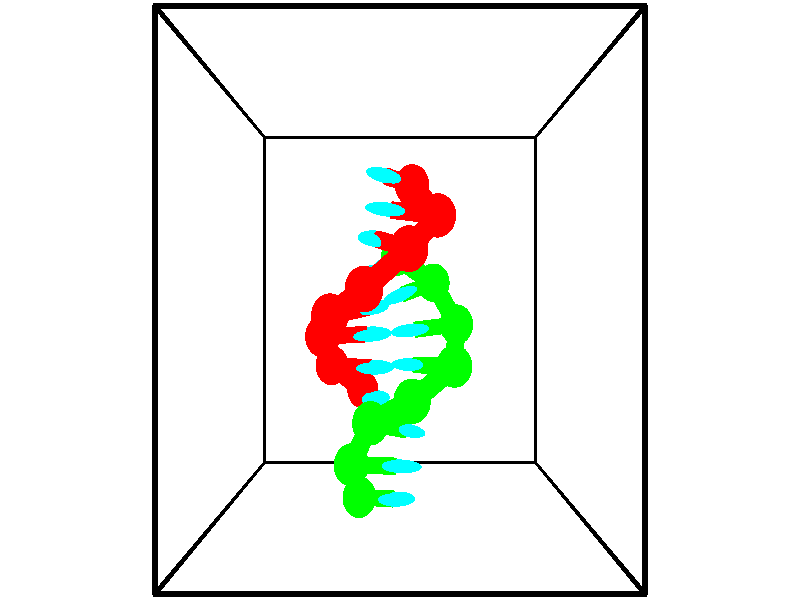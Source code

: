 // switches for output
#declare DRAW_BASES = 1; // possible values are 0, 1; only relevant for DNA ribbons
#declare DRAW_BASES_TYPE = 3; // possible values are 1, 2, 3; only relevant for DNA ribbons
#declare DRAW_FOG = 0; // set to 1 to enable fog

#include "colors.inc"

#include "transforms.inc"
background { rgb <1, 1, 1>}

#default {
   normal{
       ripples 0.25
       frequency 0.20
       turbulence 0.2
       lambda 5
   }
	finish {
		phong 0.1
		phong_size 40.
	}
}

// original window dimensions: 1024x640


// camera settings

camera {
	sky <-0, 1, 0>
	up <-0, 1, 0>
	right 1.6 * <1, 0, 0>
	location <2.5, 2.5, 11.1562>
	look_at <2.5, 2.5, 2.5>
	direction <0, 0, -8.6562>
	angle 67.0682
}


# declare cpy_camera_pos = <2.5, 2.5, 11.1562>;
# if (DRAW_FOG = 1)
fog {
	fog_type 2
	up vnormalize(cpy_camera_pos)
	color rgbt<1,1,1,0.3>
	distance 1e-5
	fog_alt 3e-3
	fog_offset 4
}
# end


// LIGHTS

# declare lum = 6;
global_settings {
	ambient_light rgb lum * <0.05, 0.05, 0.05>
	max_trace_level 15
}# declare cpy_direct_light_amount = 0.25;
light_source
{	1000 * <-1, -1, 1>,
	rgb lum * cpy_direct_light_amount
	parallel
}

light_source
{	1000 * <1, 1, -1>,
	rgb lum * cpy_direct_light_amount
	parallel
}

// strand 0

// nucleotide -1

// particle -1
sphere {
	<2.675195, 3.890026, 2.391932> 0.250000
	pigment { color rgbt <1,0,0,0> }
	no_shadow
}
cylinder {
	<2.451047, 3.899828, 2.723083>,  <2.316558, 3.905709, 2.921775>, 0.100000
	pigment { color rgbt <1,0,0,0> }
	no_shadow
}
cylinder {
	<2.451047, 3.899828, 2.723083>,  <2.675195, 3.890026, 2.391932>, 0.100000
	pigment { color rgbt <1,0,0,0> }
	no_shadow
}

// particle -1
sphere {
	<2.451047, 3.899828, 2.723083> 0.100000
	pigment { color rgbt <1,0,0,0> }
	no_shadow
}
sphere {
	0, 1
	scale<0.080000,0.200000,0.300000>
	matrix <-0.149268, -0.986183, -0.071846,
		0.814681, -0.163836, 0.556285,
		-0.560370, 0.024504, 0.827880,
		2.282936, 3.907179, 2.971447>
	pigment { color rgbt <0,1,1,0> }
	no_shadow
}
cylinder {
	<3.014462, 3.459745, 2.928602>,  <2.675195, 3.890026, 2.391932>, 0.130000
	pigment { color rgbt <1,0,0,0> }
	no_shadow
}

// nucleotide -1

// particle -1
sphere {
	<3.014462, 3.459745, 2.928602> 0.250000
	pigment { color rgbt <1,0,0,0> }
	no_shadow
}
cylinder {
	<2.617384, 3.501640, 2.904638>,  <2.379138, 3.526778, 2.890260>, 0.100000
	pigment { color rgbt <1,0,0,0> }
	no_shadow
}
cylinder {
	<2.617384, 3.501640, 2.904638>,  <3.014462, 3.459745, 2.928602>, 0.100000
	pigment { color rgbt <1,0,0,0> }
	no_shadow
}

// particle -1
sphere {
	<2.617384, 3.501640, 2.904638> 0.100000
	pigment { color rgbt <1,0,0,0> }
	no_shadow
}
sphere {
	0, 1
	scale<0.080000,0.200000,0.300000>
	matrix <-0.098443, -0.990124, -0.099815,
		-0.069771, -0.093188, 0.993201,
		-0.992694, 0.104738, -0.059909,
		2.319576, 3.533062, 2.886666>
	pigment { color rgbt <0,1,1,0> }
	no_shadow
}
cylinder {
	<2.616466, 3.051730, 3.385265>,  <3.014462, 3.459745, 2.928602>, 0.130000
	pigment { color rgbt <1,0,0,0> }
	no_shadow
}

// nucleotide -1

// particle -1
sphere {
	<2.616466, 3.051730, 3.385265> 0.250000
	pigment { color rgbt <1,0,0,0> }
	no_shadow
}
cylinder {
	<2.355891, 3.137661, 3.094204>,  <2.199546, 3.189220, 2.919567>, 0.100000
	pigment { color rgbt <1,0,0,0> }
	no_shadow
}
cylinder {
	<2.355891, 3.137661, 3.094204>,  <2.616466, 3.051730, 3.385265>, 0.100000
	pigment { color rgbt <1,0,0,0> }
	no_shadow
}

// particle -1
sphere {
	<2.355891, 3.137661, 3.094204> 0.100000
	pigment { color rgbt <1,0,0,0> }
	no_shadow
}
sphere {
	0, 1
	scale<0.080000,0.200000,0.300000>
	matrix <0.010843, -0.956341, -0.292052,
		-0.758625, -0.198143, 0.620667,
		-0.651438, 0.214828, -0.727652,
		2.160460, 3.202109, 2.875908>
	pigment { color rgbt <0,1,1,0> }
	no_shadow
}
cylinder {
	<2.037015, 2.616848, 3.388367>,  <2.616466, 3.051730, 3.385265>, 0.130000
	pigment { color rgbt <1,0,0,0> }
	no_shadow
}

// nucleotide -1

// particle -1
sphere {
	<2.037015, 2.616848, 3.388367> 0.250000
	pigment { color rgbt <1,0,0,0> }
	no_shadow
}
cylinder {
	<2.100026, 2.724449, 3.008299>,  <2.137833, 2.789010, 2.780258>, 0.100000
	pigment { color rgbt <1,0,0,0> }
	no_shadow
}
cylinder {
	<2.100026, 2.724449, 3.008299>,  <2.037015, 2.616848, 3.388367>, 0.100000
	pigment { color rgbt <1,0,0,0> }
	no_shadow
}

// particle -1
sphere {
	<2.100026, 2.724449, 3.008299> 0.100000
	pigment { color rgbt <1,0,0,0> }
	no_shadow
}
sphere {
	0, 1
	scale<0.080000,0.200000,0.300000>
	matrix <-0.067782, -0.956968, -0.282166,
		-0.985186, 0.108854, -0.132515,
		0.157527, 0.269004, -0.950170,
		2.147284, 2.805150, 2.723248>
	pigment { color rgbt <0,1,1,0> }
	no_shadow
}
cylinder {
	<1.556851, 2.324393, 3.035958>,  <2.037015, 2.616848, 3.388367>, 0.130000
	pigment { color rgbt <1,0,0,0> }
	no_shadow
}

// nucleotide -1

// particle -1
sphere {
	<1.556851, 2.324393, 3.035958> 0.250000
	pigment { color rgbt <1,0,0,0> }
	no_shadow
}
cylinder {
	<1.855990, 2.377327, 2.775740>,  <2.035474, 2.409088, 2.619608>, 0.100000
	pigment { color rgbt <1,0,0,0> }
	no_shadow
}
cylinder {
	<1.855990, 2.377327, 2.775740>,  <1.556851, 2.324393, 3.035958>, 0.100000
	pigment { color rgbt <1,0,0,0> }
	no_shadow
}

// particle -1
sphere {
	<1.855990, 2.377327, 2.775740> 0.100000
	pigment { color rgbt <1,0,0,0> }
	no_shadow
}
sphere {
	0, 1
	scale<0.080000,0.200000,0.300000>
	matrix <-0.021651, -0.974547, -0.223135,
		-0.663517, 0.180956, -0.725948,
		0.747848, 0.132336, -0.650546,
		2.080345, 2.417028, 2.580576>
	pigment { color rgbt <0,1,1,0> }
	no_shadow
}
cylinder {
	<1.380182, 2.061013, 2.426576>,  <1.556851, 2.324393, 3.035958>, 0.130000
	pigment { color rgbt <1,0,0,0> }
	no_shadow
}

// nucleotide -1

// particle -1
sphere {
	<1.380182, 2.061013, 2.426576> 0.250000
	pigment { color rgbt <1,0,0,0> }
	no_shadow
}
cylinder {
	<1.778287, 2.076393, 2.390860>,  <2.017150, 2.085621, 2.369430>, 0.100000
	pigment { color rgbt <1,0,0,0> }
	no_shadow
}
cylinder {
	<1.778287, 2.076393, 2.390860>,  <1.380182, 2.061013, 2.426576>, 0.100000
	pigment { color rgbt <1,0,0,0> }
	no_shadow
}

// particle -1
sphere {
	<1.778287, 2.076393, 2.390860> 0.100000
	pigment { color rgbt <1,0,0,0> }
	no_shadow
}
sphere {
	0, 1
	scale<0.080000,0.200000,0.300000>
	matrix <0.019910, -0.979612, -0.199911,
		-0.095158, 0.197187, -0.975737,
		0.995263, 0.038450, -0.089292,
		2.076866, 2.087928, 2.364072>
	pigment { color rgbt <0,1,1,0> }
	no_shadow
}
cylinder {
	<1.457787, 1.663753, 1.905934>,  <1.380182, 2.061013, 2.426576>, 0.130000
	pigment { color rgbt <1,0,0,0> }
	no_shadow
}

// nucleotide -1

// particle -1
sphere {
	<1.457787, 1.663753, 1.905934> 0.250000
	pigment { color rgbt <1,0,0,0> }
	no_shadow
}
cylinder {
	<1.836783, 1.663067, 2.033844>,  <2.064182, 1.662655, 2.110590>, 0.100000
	pigment { color rgbt <1,0,0,0> }
	no_shadow
}
cylinder {
	<1.836783, 1.663067, 2.033844>,  <1.457787, 1.663753, 1.905934>, 0.100000
	pigment { color rgbt <1,0,0,0> }
	no_shadow
}

// particle -1
sphere {
	<1.836783, 1.663067, 2.033844> 0.100000
	pigment { color rgbt <1,0,0,0> }
	no_shadow
}
sphere {
	0, 1
	scale<0.080000,0.200000,0.300000>
	matrix <0.046885, -0.988434, -0.144223,
		0.316324, 0.151643, -0.936453,
		0.947492, -0.001715, 0.319775,
		2.121031, 1.662552, 2.129776>
	pigment { color rgbt <0,1,1,0> }
	no_shadow
}
cylinder {
	<1.903091, 1.297839, 1.446796>,  <1.457787, 1.663753, 1.905934>, 0.130000
	pigment { color rgbt <1,0,0,0> }
	no_shadow
}

// nucleotide -1

// particle -1
sphere {
	<1.903091, 1.297839, 1.446796> 0.250000
	pigment { color rgbt <1,0,0,0> }
	no_shadow
}
cylinder {
	<2.036529, 1.282452, 1.823568>,  <2.116591, 1.273219, 2.049632>, 0.100000
	pigment { color rgbt <1,0,0,0> }
	no_shadow
}
cylinder {
	<2.036529, 1.282452, 1.823568>,  <1.903091, 1.297839, 1.446796>, 0.100000
	pigment { color rgbt <1,0,0,0> }
	no_shadow
}

// particle -1
sphere {
	<2.036529, 1.282452, 1.823568> 0.100000
	pigment { color rgbt <1,0,0,0> }
	no_shadow
}
sphere {
	0, 1
	scale<0.080000,0.200000,0.300000>
	matrix <0.142832, -0.985570, -0.090835,
		0.931834, 0.164840, -0.323285,
		0.333593, -0.038468, 0.941932,
		2.136606, 1.270911, 2.106148>
	pigment { color rgbt <0,1,1,0> }
	no_shadow
}
// strand 1

// nucleotide -1

// particle -1
sphere {
	<1.889922, 0.038964, 2.113906> 0.250000
	pigment { color rgbt <0,1,0,0> }
	no_shadow
}
cylinder {
	<2.209106, 0.089918, 2.349545>,  <2.400617, 0.120490, 2.490927>, 0.100000
	pigment { color rgbt <0,1,0,0> }
	no_shadow
}
cylinder {
	<2.209106, 0.089918, 2.349545>,  <1.889922, 0.038964, 2.113906>, 0.100000
	pigment { color rgbt <0,1,0,0> }
	no_shadow
}

// particle -1
sphere {
	<2.209106, 0.089918, 2.349545> 0.100000
	pigment { color rgbt <0,1,0,0> }
	no_shadow
}
sphere {
	0, 1
	scale<0.080000,0.200000,0.300000>
	matrix <-0.081502, 0.991238, -0.103944,
		-0.597175, 0.034931, 0.801351,
		0.797960, 0.127384, 0.589095,
		2.448494, 0.128133, 2.526273>
	pigment { color rgbt <0,1,1,0> }
	no_shadow
}
cylinder {
	<1.807650, 0.544184, 2.559800>,  <1.889922, 0.038965, 2.113906>, 0.130000
	pigment { color rgbt <0,1,0,0> }
	no_shadow
}

// nucleotide -1

// particle -1
sphere {
	<1.807650, 0.544184, 2.559800> 0.250000
	pigment { color rgbt <0,1,0,0> }
	no_shadow
}
cylinder {
	<2.206764, 0.539394, 2.585972>,  <2.446233, 0.536520, 2.601675>, 0.100000
	pigment { color rgbt <0,1,0,0> }
	no_shadow
}
cylinder {
	<2.206764, 0.539394, 2.585972>,  <1.807650, 0.544184, 2.559800>, 0.100000
	pigment { color rgbt <0,1,0,0> }
	no_shadow
}

// particle -1
sphere {
	<2.206764, 0.539394, 2.585972> 0.100000
	pigment { color rgbt <0,1,0,0> }
	no_shadow
}
sphere {
	0, 1
	scale<0.080000,0.200000,0.300000>
	matrix <0.025418, 0.977651, -0.208693,
		-0.061467, 0.209894, 0.975790,
		0.997785, -0.011974, 0.065429,
		2.506100, 0.535802, 2.605600>
	pigment { color rgbt <0,1,1,0> }
	no_shadow
}
cylinder {
	<2.094710, 1.094367, 2.889074>,  <1.807650, 0.544184, 2.559800>, 0.130000
	pigment { color rgbt <0,1,0,0> }
	no_shadow
}

// nucleotide -1

// particle -1
sphere {
	<2.094710, 1.094367, 2.889074> 0.250000
	pigment { color rgbt <0,1,0,0> }
	no_shadow
}
cylinder {
	<2.389977, 1.002075, 2.635499>,  <2.567136, 0.946700, 2.483354>, 0.100000
	pigment { color rgbt <0,1,0,0> }
	no_shadow
}
cylinder {
	<2.389977, 1.002075, 2.635499>,  <2.094710, 1.094367, 2.889074>, 0.100000
	pigment { color rgbt <0,1,0,0> }
	no_shadow
}

// particle -1
sphere {
	<2.389977, 1.002075, 2.635499> 0.100000
	pigment { color rgbt <0,1,0,0> }
	no_shadow
}
sphere {
	0, 1
	scale<0.080000,0.200000,0.300000>
	matrix <0.177821, 0.973009, -0.147081,
		0.650763, -0.004157, 0.759270,
		0.738165, -0.230730, -0.633937,
		2.611426, 0.932856, 2.445318>
	pigment { color rgbt <0,1,1,0> }
	no_shadow
}
cylinder {
	<2.660211, 1.374666, 3.102662>,  <2.094710, 1.094367, 2.889074>, 0.130000
	pigment { color rgbt <0,1,0,0> }
	no_shadow
}

// nucleotide -1

// particle -1
sphere {
	<2.660211, 1.374666, 3.102662> 0.250000
	pigment { color rgbt <0,1,0,0> }
	no_shadow
}
cylinder {
	<2.634808, 1.337566, 2.705197>,  <2.619565, 1.315307, 2.466718>, 0.100000
	pigment { color rgbt <0,1,0,0> }
	no_shadow
}
cylinder {
	<2.634808, 1.337566, 2.705197>,  <2.660211, 1.374666, 3.102662>, 0.100000
	pigment { color rgbt <0,1,0,0> }
	no_shadow
}

// particle -1
sphere {
	<2.634808, 1.337566, 2.705197> 0.100000
	pigment { color rgbt <0,1,0,0> }
	no_shadow
}
sphere {
	0, 1
	scale<0.080000,0.200000,0.300000>
	matrix <0.026379, 0.995168, -0.094575,
		0.997633, -0.032218, -0.060756,
		-0.063509, -0.092748, -0.993662,
		2.615755, 1.309742, 2.407099>
	pigment { color rgbt <0,1,1,0> }
	no_shadow
}
cylinder {
	<3.261884, 1.726698, 2.697170>,  <2.660211, 1.374666, 3.102662>, 0.130000
	pigment { color rgbt <0,1,0,0> }
	no_shadow
}

// nucleotide -1

// particle -1
sphere {
	<3.261884, 1.726698, 2.697170> 0.250000
	pigment { color rgbt <0,1,0,0> }
	no_shadow
}
cylinder {
	<2.916615, 1.717913, 2.495399>,  <2.709453, 1.712642, 2.374337>, 0.100000
	pigment { color rgbt <0,1,0,0> }
	no_shadow
}
cylinder {
	<2.916615, 1.717913, 2.495399>,  <3.261884, 1.726698, 2.697170>, 0.100000
	pigment { color rgbt <0,1,0,0> }
	no_shadow
}

// particle -1
sphere {
	<2.916615, 1.717913, 2.495399> 0.100000
	pigment { color rgbt <0,1,0,0> }
	no_shadow
}
sphere {
	0, 1
	scale<0.080000,0.200000,0.300000>
	matrix <0.042342, 0.992386, -0.115661,
		0.503127, -0.121194, -0.855672,
		-0.863175, -0.021962, -0.504427,
		2.657662, 1.711325, 2.344071>
	pigment { color rgbt <0,1,1,0> }
	no_shadow
}
cylinder {
	<3.344223, 2.195361, 2.120853>,  <3.261884, 1.726698, 2.697170>, 0.130000
	pigment { color rgbt <0,1,0,0> }
	no_shadow
}

// nucleotide -1

// particle -1
sphere {
	<3.344223, 2.195361, 2.120853> 0.250000
	pigment { color rgbt <0,1,0,0> }
	no_shadow
}
cylinder {
	<2.952053, 2.156629, 2.189428>,  <2.716751, 2.133389, 2.230573>, 0.100000
	pigment { color rgbt <0,1,0,0> }
	no_shadow
}
cylinder {
	<2.952053, 2.156629, 2.189428>,  <3.344223, 2.195361, 2.120853>, 0.100000
	pigment { color rgbt <0,1,0,0> }
	no_shadow
}

// particle -1
sphere {
	<2.952053, 2.156629, 2.189428> 0.100000
	pigment { color rgbt <0,1,0,0> }
	no_shadow
}
sphere {
	0, 1
	scale<0.080000,0.200000,0.300000>
	matrix <-0.097885, 0.995195, 0.002311,
		-0.170838, -0.014515, -0.985192,
		-0.980425, -0.096830, 0.171438,
		2.657926, 2.127580, 2.240860>
	pigment { color rgbt <0,1,1,0> }
	no_shadow
}
cylinder {
	<3.021891, 2.723431, 1.750487>,  <3.344223, 2.195361, 2.120853>, 0.130000
	pigment { color rgbt <0,1,0,0> }
	no_shadow
}

// nucleotide -1

// particle -1
sphere {
	<3.021891, 2.723431, 1.750487> 0.250000
	pigment { color rgbt <0,1,0,0> }
	no_shadow
}
cylinder {
	<2.725864, 2.629880, 2.002710>,  <2.548248, 2.573750, 2.154044>, 0.100000
	pigment { color rgbt <0,1,0,0> }
	no_shadow
}
cylinder {
	<2.725864, 2.629880, 2.002710>,  <3.021891, 2.723431, 1.750487>, 0.100000
	pigment { color rgbt <0,1,0,0> }
	no_shadow
}

// particle -1
sphere {
	<2.725864, 2.629880, 2.002710> 0.100000
	pigment { color rgbt <0,1,0,0> }
	no_shadow
}
sphere {
	0, 1
	scale<0.080000,0.200000,0.300000>
	matrix <-0.362926, 0.928232, -0.081672,
		-0.566203, -0.289288, -0.771833,
		-0.740067, -0.233875, 0.630558,
		2.503844, 2.559718, 2.191878>
	pigment { color rgbt <0,1,1,0> }
	no_shadow
}
cylinder {
	<2.445825, 3.069599, 1.502176>,  <3.021891, 2.723431, 1.750487>, 0.130000
	pigment { color rgbt <0,1,0,0> }
	no_shadow
}

// nucleotide -1

// particle -1
sphere {
	<2.445825, 3.069599, 1.502176> 0.250000
	pigment { color rgbt <0,1,0,0> }
	no_shadow
}
cylinder {
	<2.363358, 3.009741, 1.888978>,  <2.313877, 2.973826, 2.121059>, 0.100000
	pigment { color rgbt <0,1,0,0> }
	no_shadow
}
cylinder {
	<2.363358, 3.009741, 1.888978>,  <2.445825, 3.069599, 1.502176>, 0.100000
	pigment { color rgbt <0,1,0,0> }
	no_shadow
}

// particle -1
sphere {
	<2.363358, 3.009741, 1.888978> 0.100000
	pigment { color rgbt <0,1,0,0> }
	no_shadow
}
sphere {
	0, 1
	scale<0.080000,0.200000,0.300000>
	matrix <-0.379936, 0.922944, 0.061825,
		-0.901745, -0.354654, -0.247138,
		-0.206169, -0.149647, 0.967006,
		2.301507, 2.964847, 2.179080>
	pigment { color rgbt <0,1,1,0> }
	no_shadow
}
// box output
cylinder {
	<0.000000, 0.000000, 0.000000>,  <5.000000, 0.000000, 0.000000>, 0.025000
	pigment { color rgbt <0,0,0,0> }
	no_shadow
}
cylinder {
	<0.000000, 0.000000, 0.000000>,  <0.000000, 5.000000, 0.000000>, 0.025000
	pigment { color rgbt <0,0,0,0> }
	no_shadow
}
cylinder {
	<0.000000, 0.000000, 0.000000>,  <0.000000, 0.000000, 5.000000>, 0.025000
	pigment { color rgbt <0,0,0,0> }
	no_shadow
}
cylinder {
	<5.000000, 5.000000, 5.000000>,  <0.000000, 5.000000, 5.000000>, 0.025000
	pigment { color rgbt <0,0,0,0> }
	no_shadow
}
cylinder {
	<5.000000, 5.000000, 5.000000>,  <5.000000, 0.000000, 5.000000>, 0.025000
	pigment { color rgbt <0,0,0,0> }
	no_shadow
}
cylinder {
	<5.000000, 5.000000, 5.000000>,  <5.000000, 5.000000, 0.000000>, 0.025000
	pigment { color rgbt <0,0,0,0> }
	no_shadow
}
cylinder {
	<0.000000, 0.000000, 5.000000>,  <0.000000, 5.000000, 5.000000>, 0.025000
	pigment { color rgbt <0,0,0,0> }
	no_shadow
}
cylinder {
	<0.000000, 0.000000, 5.000000>,  <5.000000, 0.000000, 5.000000>, 0.025000
	pigment { color rgbt <0,0,0,0> }
	no_shadow
}
cylinder {
	<5.000000, 5.000000, 0.000000>,  <0.000000, 5.000000, 0.000000>, 0.025000
	pigment { color rgbt <0,0,0,0> }
	no_shadow
}
cylinder {
	<5.000000, 5.000000, 0.000000>,  <5.000000, 0.000000, 0.000000>, 0.025000
	pigment { color rgbt <0,0,0,0> }
	no_shadow
}
cylinder {
	<5.000000, 0.000000, 5.000000>,  <5.000000, 0.000000, 0.000000>, 0.025000
	pigment { color rgbt <0,0,0,0> }
	no_shadow
}
cylinder {
	<0.000000, 5.000000, 0.000000>,  <0.000000, 5.000000, 5.000000>, 0.025000
	pigment { color rgbt <0,0,0,0> }
	no_shadow
}
// end of box output
